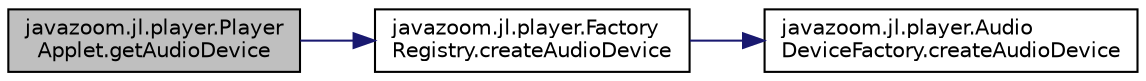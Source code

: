 digraph "javazoom.jl.player.PlayerApplet.getAudioDevice"
{
 // LATEX_PDF_SIZE
  edge [fontname="Helvetica",fontsize="10",labelfontname="Helvetica",labelfontsize="10"];
  node [fontname="Helvetica",fontsize="10",shape=record];
  rankdir="LR";
  Node1 [label="javazoom.jl.player.Player\lApplet.getAudioDevice",height=0.2,width=0.4,color="black", fillcolor="grey75", style="filled", fontcolor="black",tooltip=" "];
  Node1 -> Node2 [color="midnightblue",fontsize="10",style="solid",fontname="Helvetica"];
  Node2 [label="javazoom.jl.player.Factory\lRegistry.createAudioDevice",height=0.2,width=0.4,color="black", fillcolor="white", style="filled",URL="$classjavazoom_1_1jl_1_1player_1_1_factory_registry.html#adee2919a1ba3ae17a9c627a16cc2fa57",tooltip=" "];
  Node2 -> Node3 [color="midnightblue",fontsize="10",style="solid",fontname="Helvetica"];
  Node3 [label="javazoom.jl.player.Audio\lDeviceFactory.createAudioDevice",height=0.2,width=0.4,color="black", fillcolor="white", style="filled",URL="$classjavazoom_1_1jl_1_1player_1_1_audio_device_factory.html#abebb27927d12a95f1dc2a7d73c67d34e",tooltip=" "];
}
